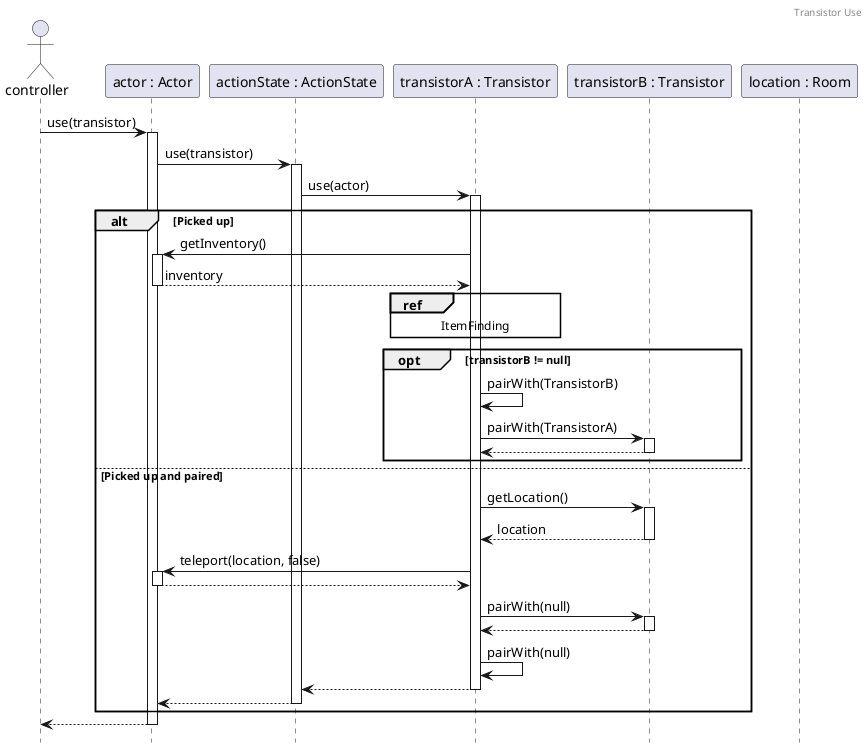@startuml TransistorUse
header Transistor Use
hide footbox

actor controller
participant actor as "actor : Actor"
participant state as "actionState : ActionState"
participant t1 as "transistorA : Transistor"
participant t2 as "transistorB : Transistor"
participant location as "location : Room"

controller -> actor++: use(transistor)
actor -> state ++: use(transistor)
state -> t1++: use(actor)

alt Picked up
    t1 -> actor++: getInventory()
    return inventory
    ref over t1: ItemFinding

    opt  transistorB != null
        t1 -> t1: pairWith(TransistorB)
        t1 -> t2++: pairWith(TransistorA)
        return
    end
else Picked up and paired
    t1 -> t2++: getLocation()
    return location
    
    t1 -> actor++: teleport(location, false)
    return
    
    t1 -> t2++: pairWith(null)
    return

    t1 -> t1: pairWith(null)
    return

    return
end
return
@enduml